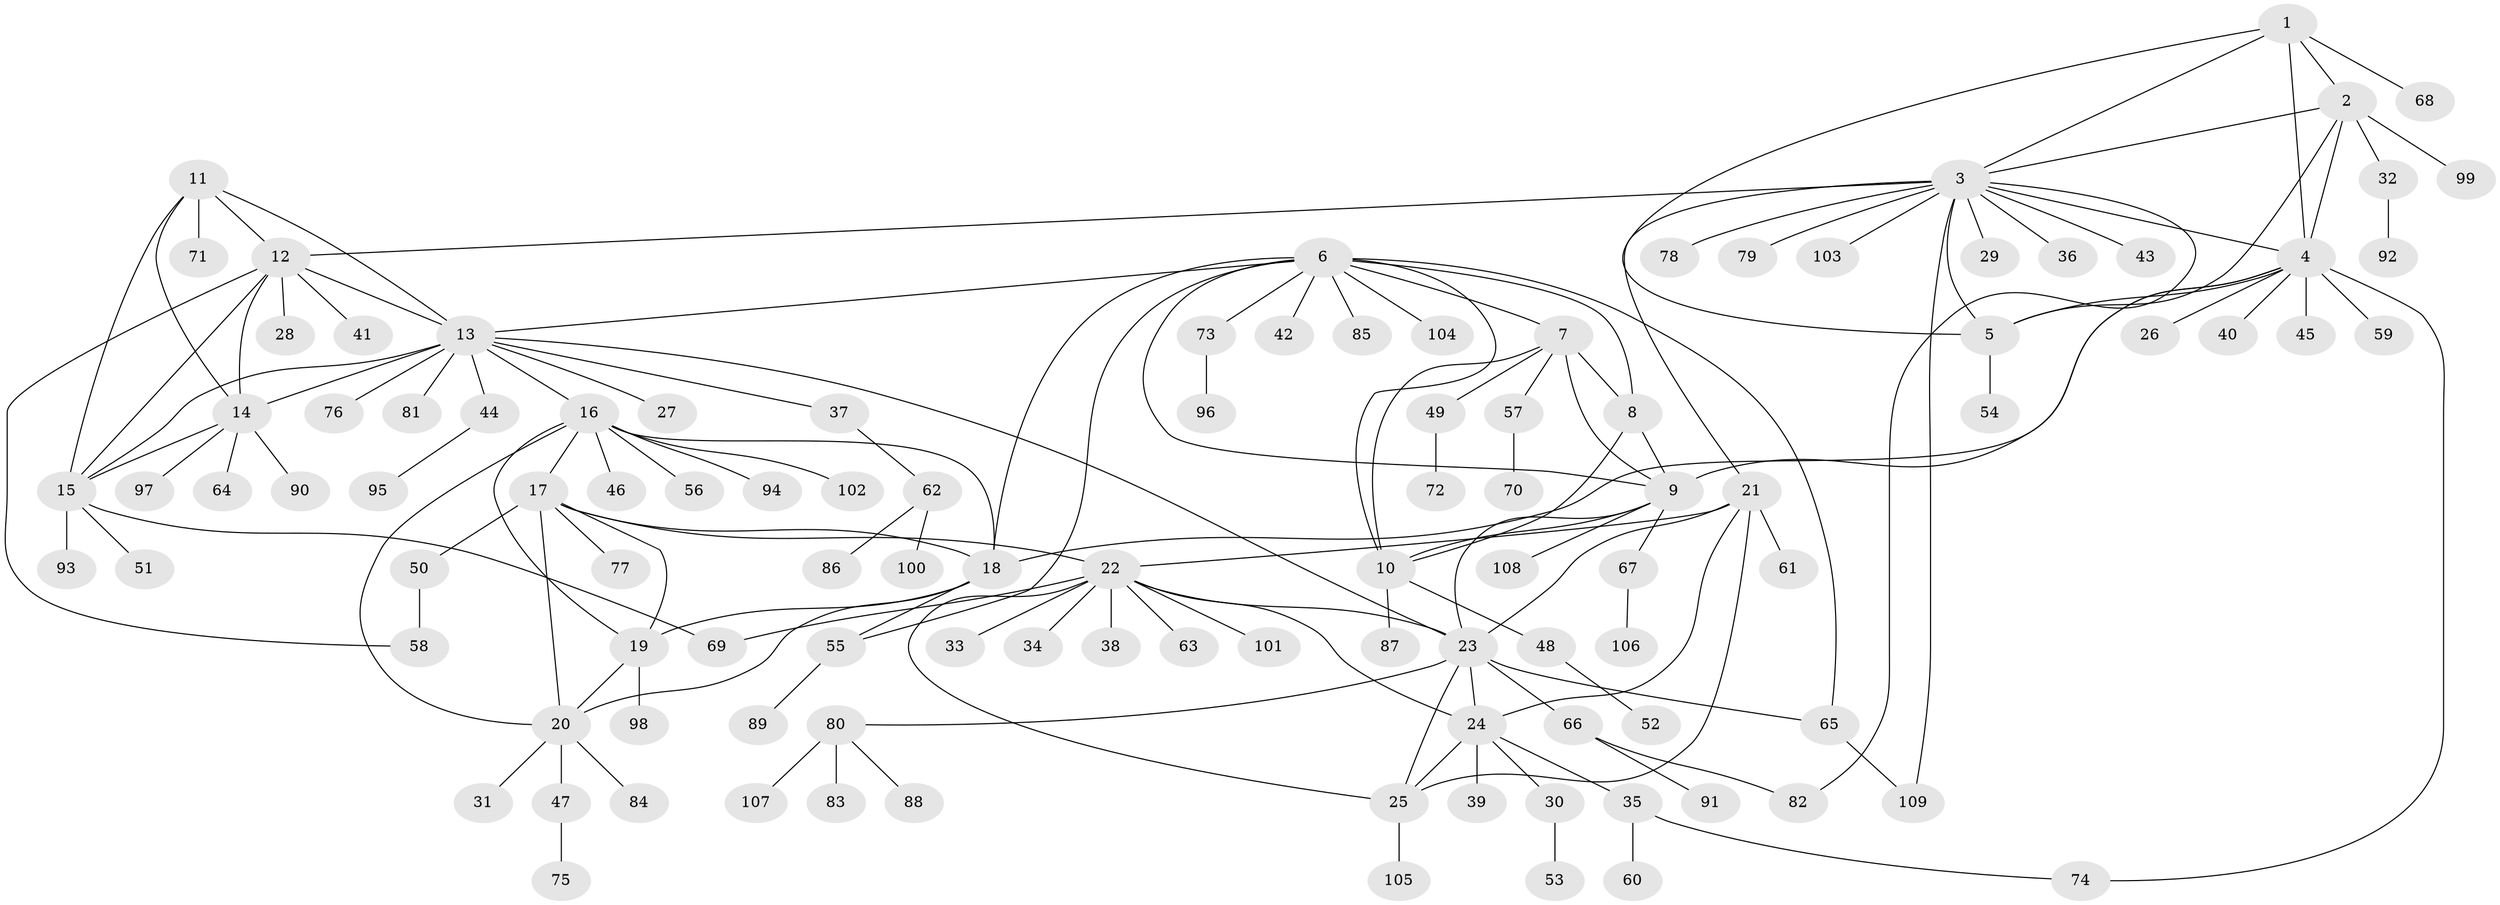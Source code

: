 // coarse degree distribution, {6: 0.023529411764705882, 18: 0.011764705882352941, 9: 0.03529411764705882, 4: 0.023529411764705882, 12: 0.023529411764705882, 5: 0.047058823529411764, 8: 0.023529411764705882, 7: 0.011764705882352941, 1: 0.6470588235294118, 2: 0.11764705882352941, 3: 0.03529411764705882}
// Generated by graph-tools (version 1.1) at 2025/52/02/27/25 19:52:21]
// undirected, 109 vertices, 151 edges
graph export_dot {
graph [start="1"]
  node [color=gray90,style=filled];
  1;
  2;
  3;
  4;
  5;
  6;
  7;
  8;
  9;
  10;
  11;
  12;
  13;
  14;
  15;
  16;
  17;
  18;
  19;
  20;
  21;
  22;
  23;
  24;
  25;
  26;
  27;
  28;
  29;
  30;
  31;
  32;
  33;
  34;
  35;
  36;
  37;
  38;
  39;
  40;
  41;
  42;
  43;
  44;
  45;
  46;
  47;
  48;
  49;
  50;
  51;
  52;
  53;
  54;
  55;
  56;
  57;
  58;
  59;
  60;
  61;
  62;
  63;
  64;
  65;
  66;
  67;
  68;
  69;
  70;
  71;
  72;
  73;
  74;
  75;
  76;
  77;
  78;
  79;
  80;
  81;
  82;
  83;
  84;
  85;
  86;
  87;
  88;
  89;
  90;
  91;
  92;
  93;
  94;
  95;
  96;
  97;
  98;
  99;
  100;
  101;
  102;
  103;
  104;
  105;
  106;
  107;
  108;
  109;
  1 -- 2;
  1 -- 3;
  1 -- 4;
  1 -- 5;
  1 -- 68;
  2 -- 3;
  2 -- 4;
  2 -- 5;
  2 -- 32;
  2 -- 99;
  3 -- 4;
  3 -- 5;
  3 -- 12;
  3 -- 21;
  3 -- 29;
  3 -- 36;
  3 -- 43;
  3 -- 78;
  3 -- 79;
  3 -- 82;
  3 -- 103;
  3 -- 109;
  4 -- 5;
  4 -- 9;
  4 -- 18;
  4 -- 26;
  4 -- 40;
  4 -- 45;
  4 -- 59;
  4 -- 74;
  5 -- 54;
  6 -- 7;
  6 -- 8;
  6 -- 9;
  6 -- 10;
  6 -- 13;
  6 -- 18;
  6 -- 42;
  6 -- 55;
  6 -- 65;
  6 -- 73;
  6 -- 85;
  6 -- 104;
  7 -- 8;
  7 -- 9;
  7 -- 10;
  7 -- 49;
  7 -- 57;
  8 -- 9;
  8 -- 10;
  9 -- 10;
  9 -- 23;
  9 -- 67;
  9 -- 108;
  10 -- 48;
  10 -- 87;
  11 -- 12;
  11 -- 13;
  11 -- 14;
  11 -- 15;
  11 -- 71;
  12 -- 13;
  12 -- 14;
  12 -- 15;
  12 -- 28;
  12 -- 41;
  12 -- 58;
  13 -- 14;
  13 -- 15;
  13 -- 16;
  13 -- 23;
  13 -- 27;
  13 -- 37;
  13 -- 44;
  13 -- 76;
  13 -- 81;
  14 -- 15;
  14 -- 64;
  14 -- 90;
  14 -- 97;
  15 -- 51;
  15 -- 69;
  15 -- 93;
  16 -- 17;
  16 -- 18;
  16 -- 19;
  16 -- 20;
  16 -- 46;
  16 -- 56;
  16 -- 94;
  16 -- 102;
  17 -- 18;
  17 -- 19;
  17 -- 20;
  17 -- 22;
  17 -- 50;
  17 -- 77;
  18 -- 19;
  18 -- 20;
  18 -- 55;
  19 -- 20;
  19 -- 98;
  20 -- 31;
  20 -- 47;
  20 -- 84;
  21 -- 22;
  21 -- 23;
  21 -- 24;
  21 -- 25;
  21 -- 61;
  22 -- 23;
  22 -- 24;
  22 -- 25;
  22 -- 33;
  22 -- 34;
  22 -- 38;
  22 -- 63;
  22 -- 69;
  22 -- 101;
  23 -- 24;
  23 -- 25;
  23 -- 65;
  23 -- 66;
  23 -- 80;
  24 -- 25;
  24 -- 30;
  24 -- 35;
  24 -- 39;
  25 -- 105;
  30 -- 53;
  32 -- 92;
  35 -- 60;
  35 -- 74;
  37 -- 62;
  44 -- 95;
  47 -- 75;
  48 -- 52;
  49 -- 72;
  50 -- 58;
  55 -- 89;
  57 -- 70;
  62 -- 86;
  62 -- 100;
  65 -- 109;
  66 -- 82;
  66 -- 91;
  67 -- 106;
  73 -- 96;
  80 -- 83;
  80 -- 88;
  80 -- 107;
}
